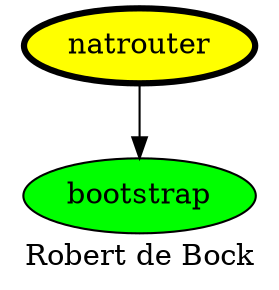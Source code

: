 digraph PhiloDilemma {
  label = "Robert de Bock" ;
  overlap=false
  {
    bootstrap [fillcolor=green style=filled]
    natrouter [fillcolor=yellow style=filled penwidth=3]
  }
  natrouter -> bootstrap
}
